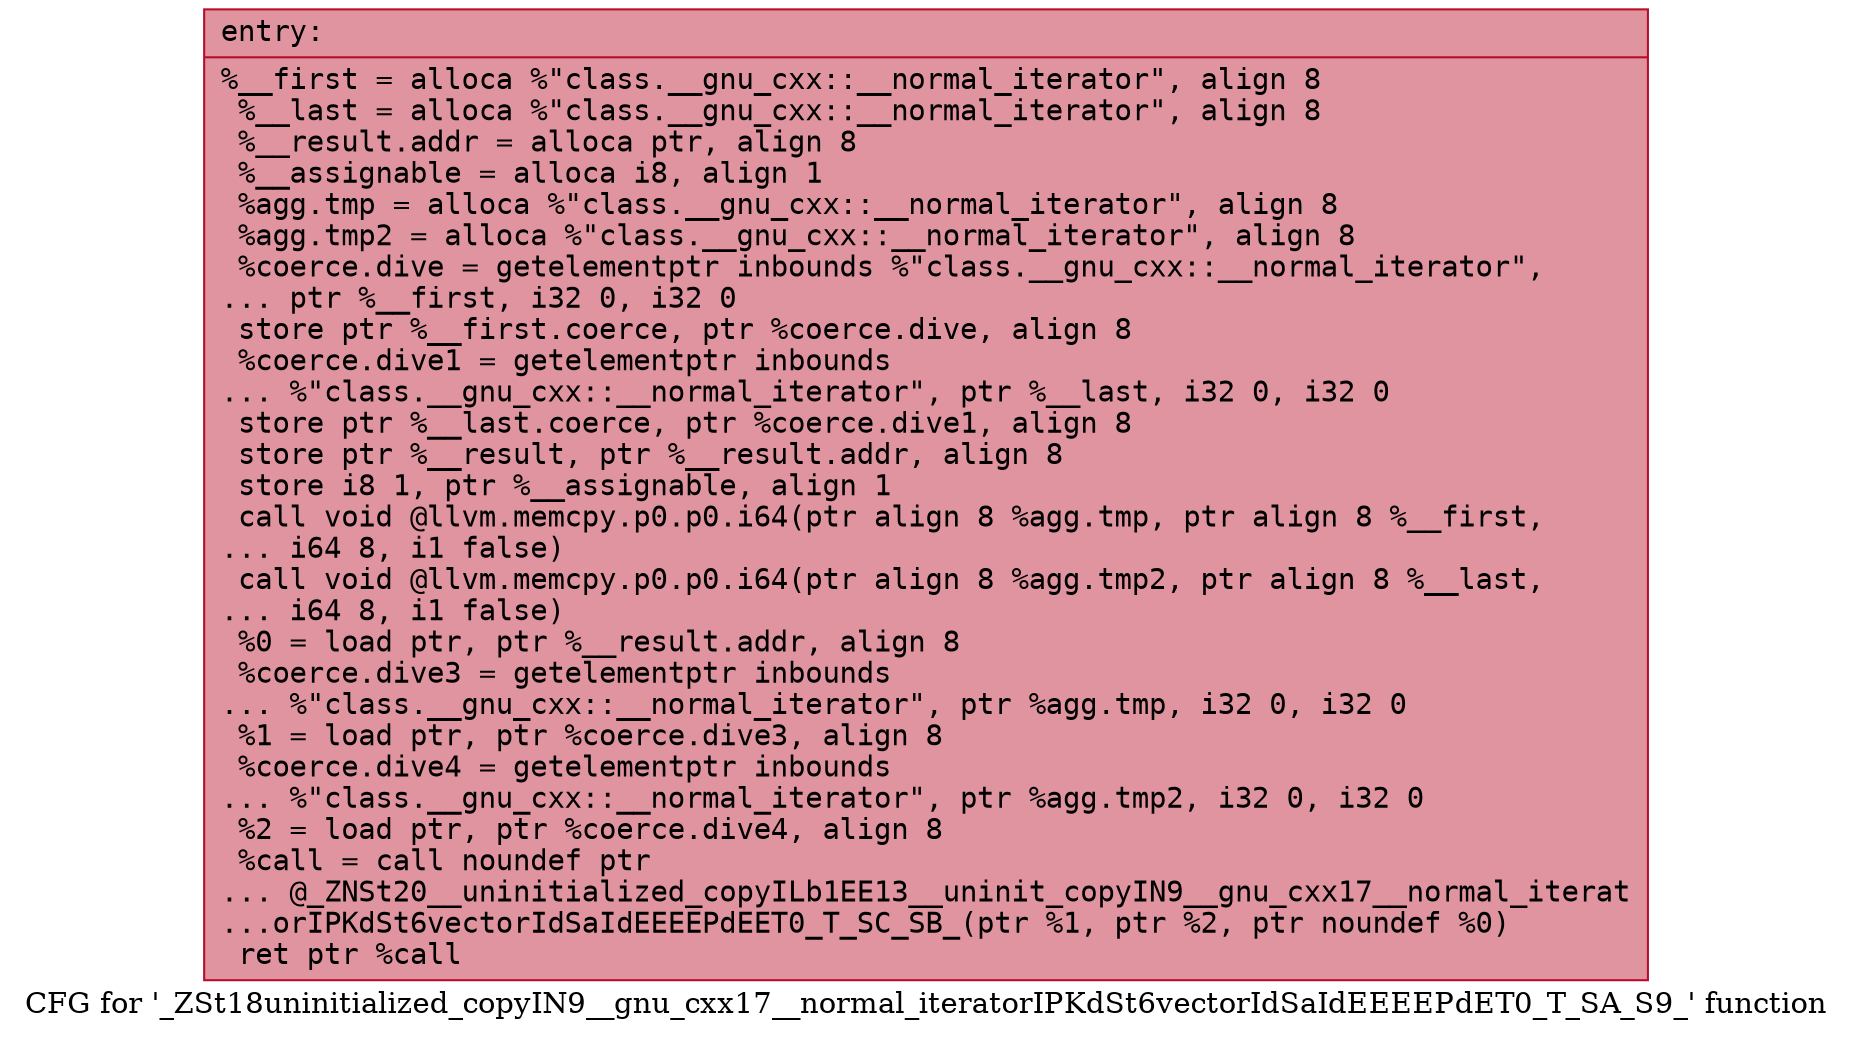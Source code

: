 digraph "CFG for '_ZSt18uninitialized_copyIN9__gnu_cxx17__normal_iteratorIPKdSt6vectorIdSaIdEEEEPdET0_T_SA_S9_' function" {
	label="CFG for '_ZSt18uninitialized_copyIN9__gnu_cxx17__normal_iteratorIPKdSt6vectorIdSaIdEEEEPdET0_T_SA_S9_' function";

	Node0x55e722d74200 [shape=record,color="#b70d28ff", style=filled, fillcolor="#b70d2870" fontname="Courier",label="{entry:\l|  %__first = alloca %\"class.__gnu_cxx::__normal_iterator\", align 8\l  %__last = alloca %\"class.__gnu_cxx::__normal_iterator\", align 8\l  %__result.addr = alloca ptr, align 8\l  %__assignable = alloca i8, align 1\l  %agg.tmp = alloca %\"class.__gnu_cxx::__normal_iterator\", align 8\l  %agg.tmp2 = alloca %\"class.__gnu_cxx::__normal_iterator\", align 8\l  %coerce.dive = getelementptr inbounds %\"class.__gnu_cxx::__normal_iterator\",\l... ptr %__first, i32 0, i32 0\l  store ptr %__first.coerce, ptr %coerce.dive, align 8\l  %coerce.dive1 = getelementptr inbounds\l... %\"class.__gnu_cxx::__normal_iterator\", ptr %__last, i32 0, i32 0\l  store ptr %__last.coerce, ptr %coerce.dive1, align 8\l  store ptr %__result, ptr %__result.addr, align 8\l  store i8 1, ptr %__assignable, align 1\l  call void @llvm.memcpy.p0.p0.i64(ptr align 8 %agg.tmp, ptr align 8 %__first,\l... i64 8, i1 false)\l  call void @llvm.memcpy.p0.p0.i64(ptr align 8 %agg.tmp2, ptr align 8 %__last,\l... i64 8, i1 false)\l  %0 = load ptr, ptr %__result.addr, align 8\l  %coerce.dive3 = getelementptr inbounds\l... %\"class.__gnu_cxx::__normal_iterator\", ptr %agg.tmp, i32 0, i32 0\l  %1 = load ptr, ptr %coerce.dive3, align 8\l  %coerce.dive4 = getelementptr inbounds\l... %\"class.__gnu_cxx::__normal_iterator\", ptr %agg.tmp2, i32 0, i32 0\l  %2 = load ptr, ptr %coerce.dive4, align 8\l  %call = call noundef ptr\l... @_ZNSt20__uninitialized_copyILb1EE13__uninit_copyIN9__gnu_cxx17__normal_iterat\l...orIPKdSt6vectorIdSaIdEEEEPdEET0_T_SC_SB_(ptr %1, ptr %2, ptr noundef %0)\l  ret ptr %call\l}"];
}
